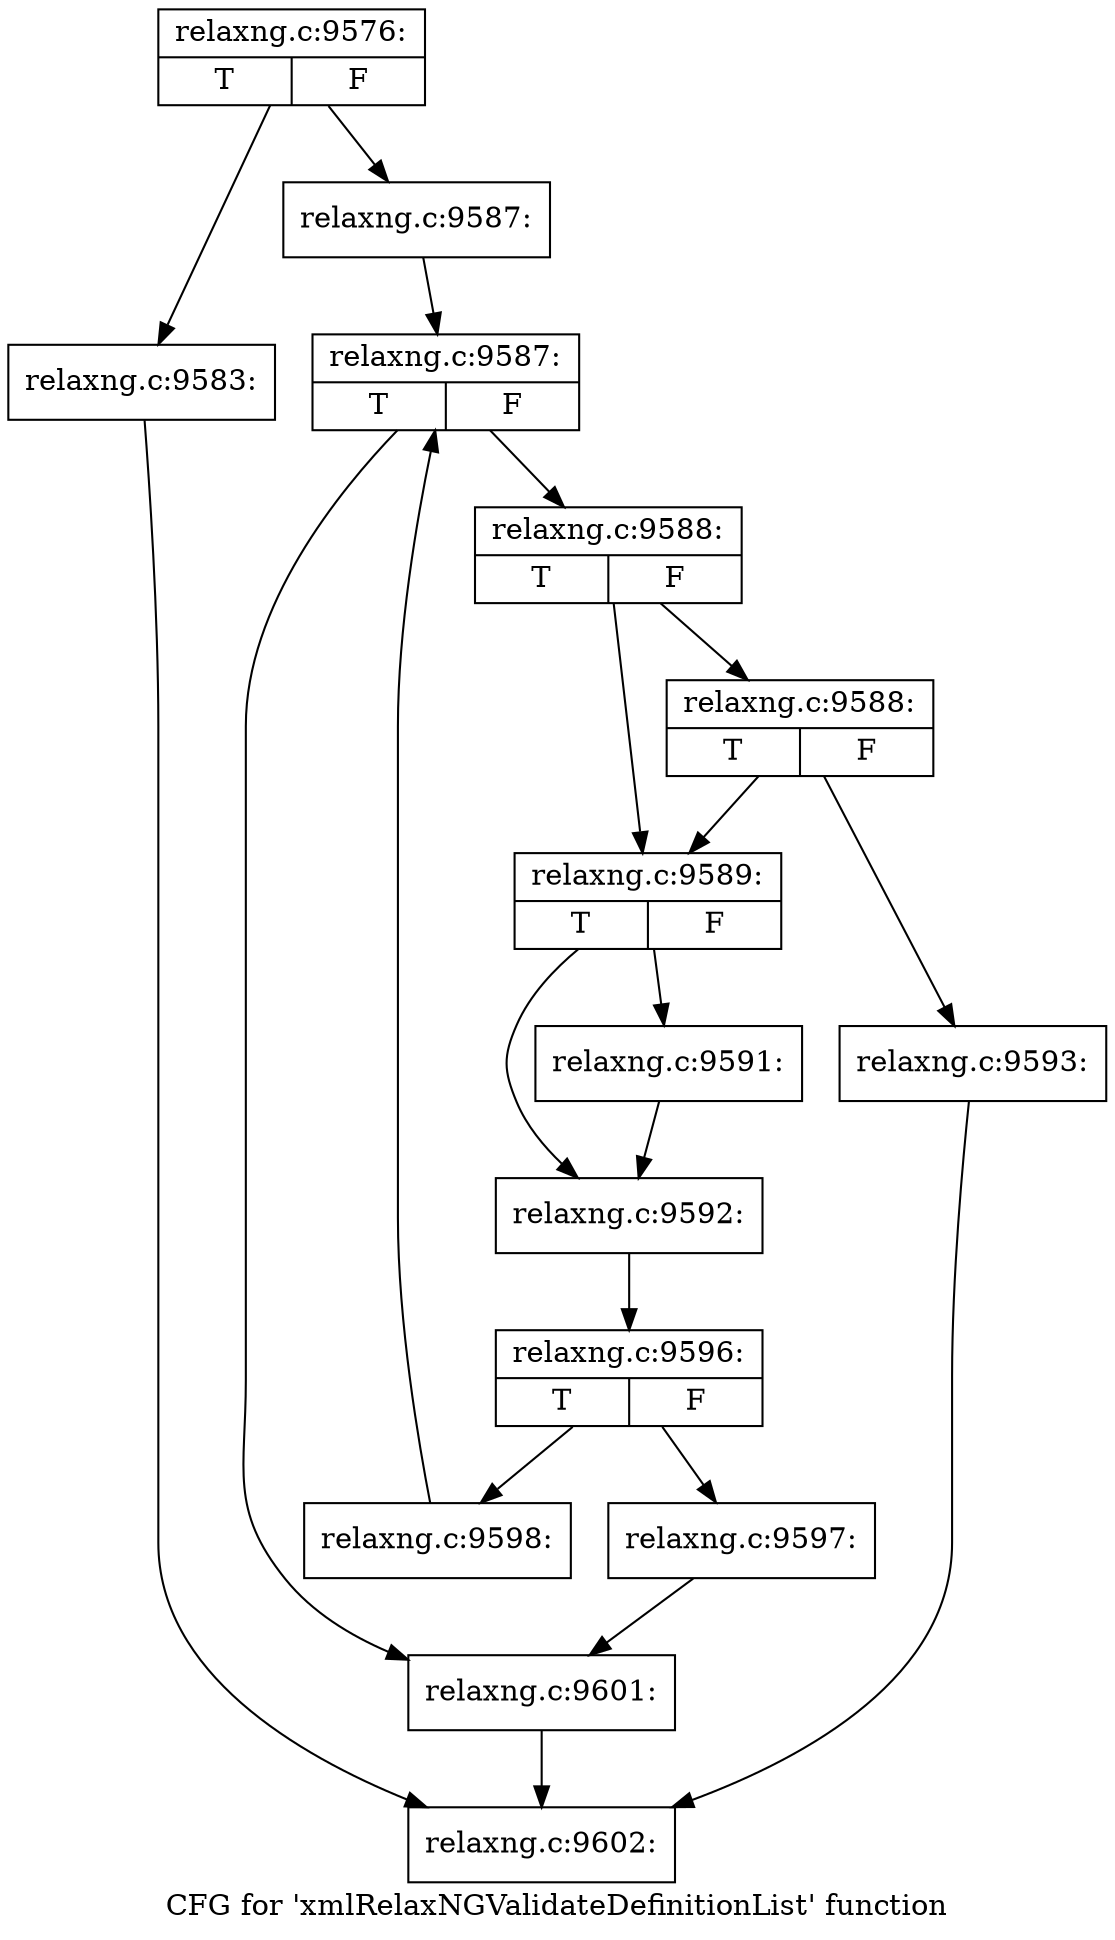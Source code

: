 digraph "CFG for 'xmlRelaxNGValidateDefinitionList' function" {
	label="CFG for 'xmlRelaxNGValidateDefinitionList' function";

	Node0x3fe0e20 [shape=record,label="{relaxng.c:9576:|{<s0>T|<s1>F}}"];
	Node0x3fe0e20 -> Node0x3fe7fb0;
	Node0x3fe0e20 -> Node0x3fe8000;
	Node0x3fe7fb0 [shape=record,label="{relaxng.c:9583:}"];
	Node0x3fe7fb0 -> Node0x3fe73a0;
	Node0x3fe8000 [shape=record,label="{relaxng.c:9587:}"];
	Node0x3fe8000 -> Node0x3fe8840;
	Node0x3fe8840 [shape=record,label="{relaxng.c:9587:|{<s0>T|<s1>F}}"];
	Node0x3fe8840 -> Node0x3fe8c30;
	Node0x3fe8840 -> Node0x3fe8a60;
	Node0x3fe8c30 [shape=record,label="{relaxng.c:9588:|{<s0>T|<s1>F}}"];
	Node0x3fe8c30 -> Node0x3fe8df0;
	Node0x3fe8c30 -> Node0x3fe8ee0;
	Node0x3fe8ee0 [shape=record,label="{relaxng.c:9588:|{<s0>T|<s1>F}}"];
	Node0x3fe8ee0 -> Node0x3fe8df0;
	Node0x3fe8ee0 -> Node0x3fe8e90;
	Node0x3fe8df0 [shape=record,label="{relaxng.c:9589:|{<s0>T|<s1>F}}"];
	Node0x3fe8df0 -> Node0x3fe98c0;
	Node0x3fe8df0 -> Node0x3fe9910;
	Node0x3fe98c0 [shape=record,label="{relaxng.c:9591:}"];
	Node0x3fe98c0 -> Node0x3fe9910;
	Node0x3fe9910 [shape=record,label="{relaxng.c:9592:}"];
	Node0x3fe9910 -> Node0x3fe8e40;
	Node0x3fe8e90 [shape=record,label="{relaxng.c:9593:}"];
	Node0x3fe8e90 -> Node0x3fe73a0;
	Node0x3fe8e40 [shape=record,label="{relaxng.c:9596:|{<s0>T|<s1>F}}"];
	Node0x3fe8e40 -> Node0x3fea2e0;
	Node0x3fe8e40 -> Node0x3fea330;
	Node0x3fea2e0 [shape=record,label="{relaxng.c:9597:}"];
	Node0x3fea2e0 -> Node0x3fe8a60;
	Node0x3fea330 [shape=record,label="{relaxng.c:9598:}"];
	Node0x3fea330 -> Node0x3fe8840;
	Node0x3fe8a60 [shape=record,label="{relaxng.c:9601:}"];
	Node0x3fe8a60 -> Node0x3fe73a0;
	Node0x3fe73a0 [shape=record,label="{relaxng.c:9602:}"];
}
